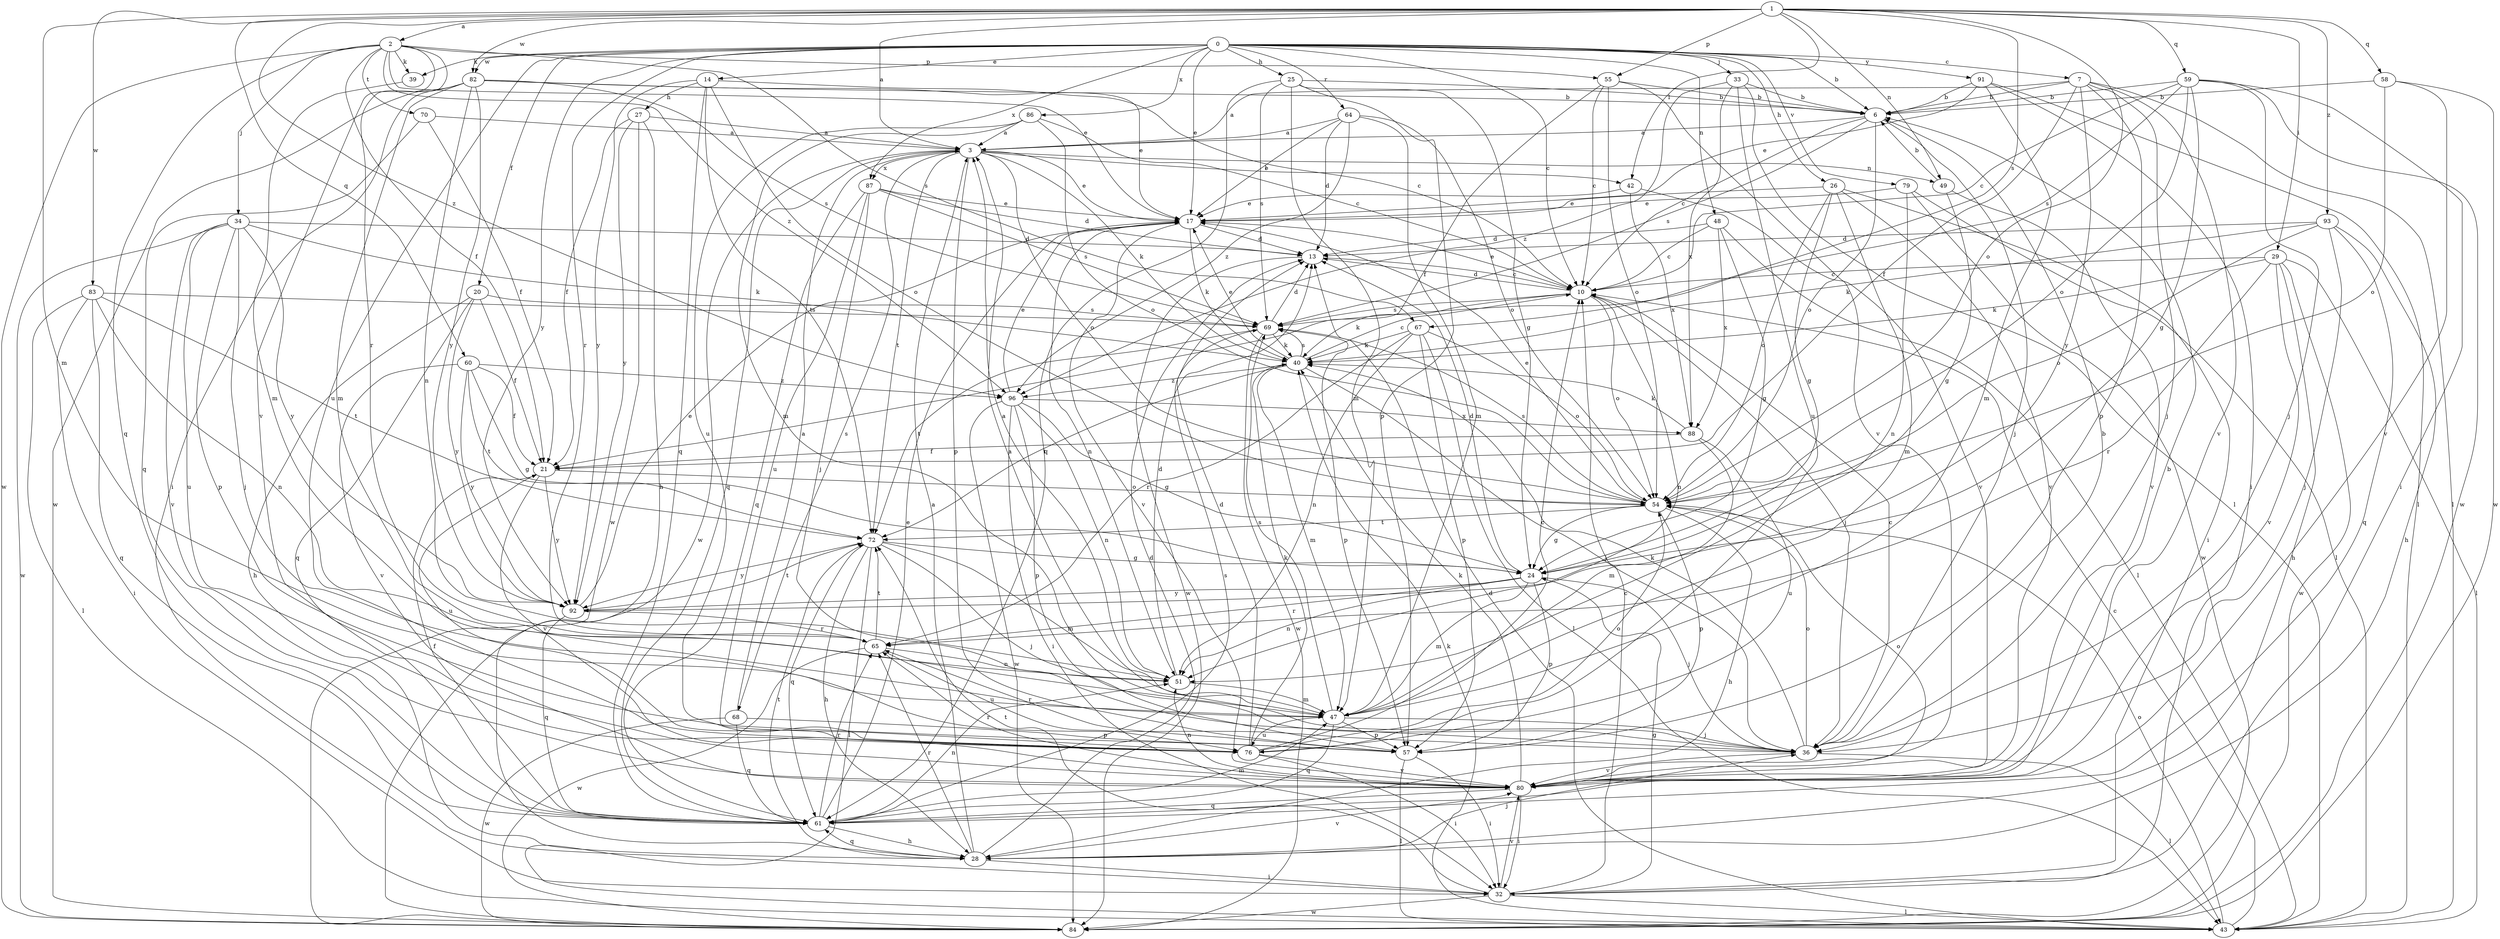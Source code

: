 strict digraph  {
0;
1;
2;
3;
6;
7;
10;
13;
14;
17;
20;
21;
24;
25;
26;
27;
28;
29;
32;
33;
34;
36;
39;
40;
42;
43;
47;
48;
49;
51;
54;
55;
57;
58;
59;
60;
61;
64;
65;
67;
68;
69;
70;
72;
76;
79;
80;
82;
83;
84;
86;
87;
88;
91;
92;
93;
96;
0 -> 6  [label=b];
0 -> 7  [label=c];
0 -> 10  [label=c];
0 -> 14  [label=e];
0 -> 17  [label=e];
0 -> 20  [label=f];
0 -> 25  [label=h];
0 -> 26  [label=h];
0 -> 33  [label=j];
0 -> 39  [label=k];
0 -> 48  [label=n];
0 -> 64  [label=r];
0 -> 65  [label=r];
0 -> 76  [label=u];
0 -> 79  [label=v];
0 -> 82  [label=w];
0 -> 86  [label=x];
0 -> 87  [label=x];
0 -> 91  [label=y];
0 -> 92  [label=y];
1 -> 2  [label=a];
1 -> 3  [label=a];
1 -> 29  [label=i];
1 -> 42  [label=l];
1 -> 47  [label=m];
1 -> 49  [label=n];
1 -> 54  [label=o];
1 -> 55  [label=p];
1 -> 58  [label=q];
1 -> 59  [label=q];
1 -> 60  [label=q];
1 -> 67  [label=s];
1 -> 82  [label=w];
1 -> 83  [label=w];
1 -> 93  [label=z];
1 -> 96  [label=z];
2 -> 17  [label=e];
2 -> 21  [label=f];
2 -> 34  [label=j];
2 -> 39  [label=k];
2 -> 55  [label=p];
2 -> 61  [label=q];
2 -> 65  [label=r];
2 -> 67  [label=s];
2 -> 70  [label=t];
2 -> 80  [label=v];
2 -> 84  [label=w];
2 -> 96  [label=z];
3 -> 17  [label=e];
3 -> 40  [label=k];
3 -> 42  [label=l];
3 -> 49  [label=n];
3 -> 54  [label=o];
3 -> 57  [label=p];
3 -> 61  [label=q];
3 -> 68  [label=s];
3 -> 72  [label=t];
3 -> 84  [label=w];
3 -> 87  [label=x];
6 -> 3  [label=a];
6 -> 10  [label=c];
6 -> 36  [label=j];
6 -> 54  [label=o];
6 -> 69  [label=s];
7 -> 3  [label=a];
7 -> 6  [label=b];
7 -> 21  [label=f];
7 -> 36  [label=j];
7 -> 43  [label=l];
7 -> 57  [label=p];
7 -> 80  [label=v];
7 -> 92  [label=y];
10 -> 13  [label=d];
10 -> 17  [label=e];
10 -> 36  [label=j];
10 -> 40  [label=k];
10 -> 51  [label=n];
10 -> 54  [label=o];
10 -> 69  [label=s];
13 -> 10  [label=c];
13 -> 84  [label=w];
14 -> 10  [label=c];
14 -> 27  [label=h];
14 -> 54  [label=o];
14 -> 61  [label=q];
14 -> 72  [label=t];
14 -> 92  [label=y];
17 -> 13  [label=d];
17 -> 40  [label=k];
17 -> 51  [label=n];
17 -> 80  [label=v];
20 -> 21  [label=f];
20 -> 28  [label=h];
20 -> 61  [label=q];
20 -> 69  [label=s];
20 -> 92  [label=y];
21 -> 54  [label=o];
21 -> 76  [label=u];
21 -> 80  [label=v];
21 -> 92  [label=y];
24 -> 13  [label=d];
24 -> 36  [label=j];
24 -> 47  [label=m];
24 -> 51  [label=n];
24 -> 57  [label=p];
24 -> 65  [label=r];
24 -> 92  [label=y];
25 -> 6  [label=b];
25 -> 24  [label=g];
25 -> 47  [label=m];
25 -> 57  [label=p];
25 -> 61  [label=q];
25 -> 69  [label=s];
26 -> 17  [label=e];
26 -> 24  [label=g];
26 -> 32  [label=i];
26 -> 47  [label=m];
26 -> 54  [label=o];
26 -> 80  [label=v];
27 -> 3  [label=a];
27 -> 21  [label=f];
27 -> 28  [label=h];
27 -> 84  [label=w];
27 -> 92  [label=y];
28 -> 3  [label=a];
28 -> 13  [label=d];
28 -> 32  [label=i];
28 -> 36  [label=j];
28 -> 61  [label=q];
28 -> 65  [label=r];
28 -> 72  [label=t];
28 -> 80  [label=v];
29 -> 10  [label=c];
29 -> 28  [label=h];
29 -> 40  [label=k];
29 -> 43  [label=l];
29 -> 65  [label=r];
29 -> 80  [label=v];
29 -> 84  [label=w];
32 -> 10  [label=c];
32 -> 24  [label=g];
32 -> 43  [label=l];
32 -> 72  [label=t];
32 -> 80  [label=v];
32 -> 84  [label=w];
33 -> 6  [label=b];
33 -> 43  [label=l];
33 -> 76  [label=u];
33 -> 88  [label=x];
33 -> 96  [label=z];
34 -> 13  [label=d];
34 -> 36  [label=j];
34 -> 40  [label=k];
34 -> 57  [label=p];
34 -> 76  [label=u];
34 -> 80  [label=v];
34 -> 84  [label=w];
34 -> 92  [label=y];
36 -> 3  [label=a];
36 -> 6  [label=b];
36 -> 10  [label=c];
36 -> 40  [label=k];
36 -> 43  [label=l];
36 -> 54  [label=o];
36 -> 80  [label=v];
39 -> 47  [label=m];
40 -> 10  [label=c];
40 -> 17  [label=e];
40 -> 36  [label=j];
40 -> 47  [label=m];
40 -> 69  [label=s];
40 -> 72  [label=t];
40 -> 96  [label=z];
42 -> 17  [label=e];
42 -> 80  [label=v];
42 -> 88  [label=x];
43 -> 10  [label=c];
43 -> 13  [label=d];
43 -> 40  [label=k];
43 -> 54  [label=o];
47 -> 36  [label=j];
47 -> 57  [label=p];
47 -> 61  [label=q];
47 -> 69  [label=s];
47 -> 76  [label=u];
48 -> 10  [label=c];
48 -> 13  [label=d];
48 -> 24  [label=g];
48 -> 43  [label=l];
48 -> 88  [label=x];
49 -> 6  [label=b];
49 -> 24  [label=g];
49 -> 80  [label=v];
51 -> 3  [label=a];
51 -> 13  [label=d];
51 -> 47  [label=m];
54 -> 17  [label=e];
54 -> 24  [label=g];
54 -> 28  [label=h];
54 -> 57  [label=p];
54 -> 69  [label=s];
54 -> 72  [label=t];
55 -> 6  [label=b];
55 -> 10  [label=c];
55 -> 21  [label=f];
55 -> 54  [label=o];
55 -> 80  [label=v];
57 -> 32  [label=i];
57 -> 43  [label=l];
57 -> 65  [label=r];
58 -> 6  [label=b];
58 -> 54  [label=o];
58 -> 80  [label=v];
58 -> 84  [label=w];
59 -> 6  [label=b];
59 -> 10  [label=c];
59 -> 24  [label=g];
59 -> 32  [label=i];
59 -> 36  [label=j];
59 -> 54  [label=o];
59 -> 69  [label=s];
59 -> 84  [label=w];
60 -> 21  [label=f];
60 -> 24  [label=g];
60 -> 72  [label=t];
60 -> 80  [label=v];
60 -> 92  [label=y];
60 -> 96  [label=z];
61 -> 6  [label=b];
61 -> 17  [label=e];
61 -> 21  [label=f];
61 -> 28  [label=h];
61 -> 47  [label=m];
61 -> 51  [label=n];
61 -> 65  [label=r];
61 -> 69  [label=s];
64 -> 3  [label=a];
64 -> 13  [label=d];
64 -> 17  [label=e];
64 -> 47  [label=m];
64 -> 54  [label=o];
64 -> 96  [label=z];
65 -> 51  [label=n];
65 -> 72  [label=t];
65 -> 76  [label=u];
65 -> 84  [label=w];
67 -> 40  [label=k];
67 -> 43  [label=l];
67 -> 51  [label=n];
67 -> 54  [label=o];
67 -> 57  [label=p];
67 -> 65  [label=r];
68 -> 3  [label=a];
68 -> 57  [label=p];
68 -> 61  [label=q];
68 -> 84  [label=w];
69 -> 13  [label=d];
69 -> 40  [label=k];
69 -> 57  [label=p];
69 -> 72  [label=t];
69 -> 84  [label=w];
70 -> 3  [label=a];
70 -> 21  [label=f];
70 -> 61  [label=q];
72 -> 24  [label=g];
72 -> 28  [label=h];
72 -> 36  [label=j];
72 -> 43  [label=l];
72 -> 47  [label=m];
72 -> 61  [label=q];
72 -> 92  [label=y];
76 -> 10  [label=c];
76 -> 13  [label=d];
76 -> 32  [label=i];
76 -> 40  [label=k];
76 -> 54  [label=o];
76 -> 80  [label=v];
79 -> 17  [label=e];
79 -> 43  [label=l];
79 -> 51  [label=n];
79 -> 84  [label=w];
80 -> 32  [label=i];
80 -> 40  [label=k];
80 -> 51  [label=n];
80 -> 54  [label=o];
80 -> 61  [label=q];
80 -> 65  [label=r];
82 -> 6  [label=b];
82 -> 17  [label=e];
82 -> 32  [label=i];
82 -> 47  [label=m];
82 -> 51  [label=n];
82 -> 69  [label=s];
82 -> 84  [label=w];
82 -> 92  [label=y];
83 -> 32  [label=i];
83 -> 43  [label=l];
83 -> 51  [label=n];
83 -> 61  [label=q];
83 -> 69  [label=s];
83 -> 72  [label=t];
86 -> 3  [label=a];
86 -> 10  [label=c];
86 -> 47  [label=m];
86 -> 54  [label=o];
86 -> 76  [label=u];
87 -> 13  [label=d];
87 -> 17  [label=e];
87 -> 36  [label=j];
87 -> 61  [label=q];
87 -> 69  [label=s];
87 -> 76  [label=u];
88 -> 21  [label=f];
88 -> 40  [label=k];
88 -> 47  [label=m];
88 -> 76  [label=u];
91 -> 6  [label=b];
91 -> 17  [label=e];
91 -> 32  [label=i];
91 -> 43  [label=l];
91 -> 47  [label=m];
92 -> 17  [label=e];
92 -> 61  [label=q];
92 -> 65  [label=r];
92 -> 72  [label=t];
93 -> 13  [label=d];
93 -> 28  [label=h];
93 -> 36  [label=j];
93 -> 40  [label=k];
93 -> 54  [label=o];
93 -> 61  [label=q];
96 -> 17  [label=e];
96 -> 24  [label=g];
96 -> 32  [label=i];
96 -> 51  [label=n];
96 -> 57  [label=p];
96 -> 84  [label=w];
96 -> 88  [label=x];
}
